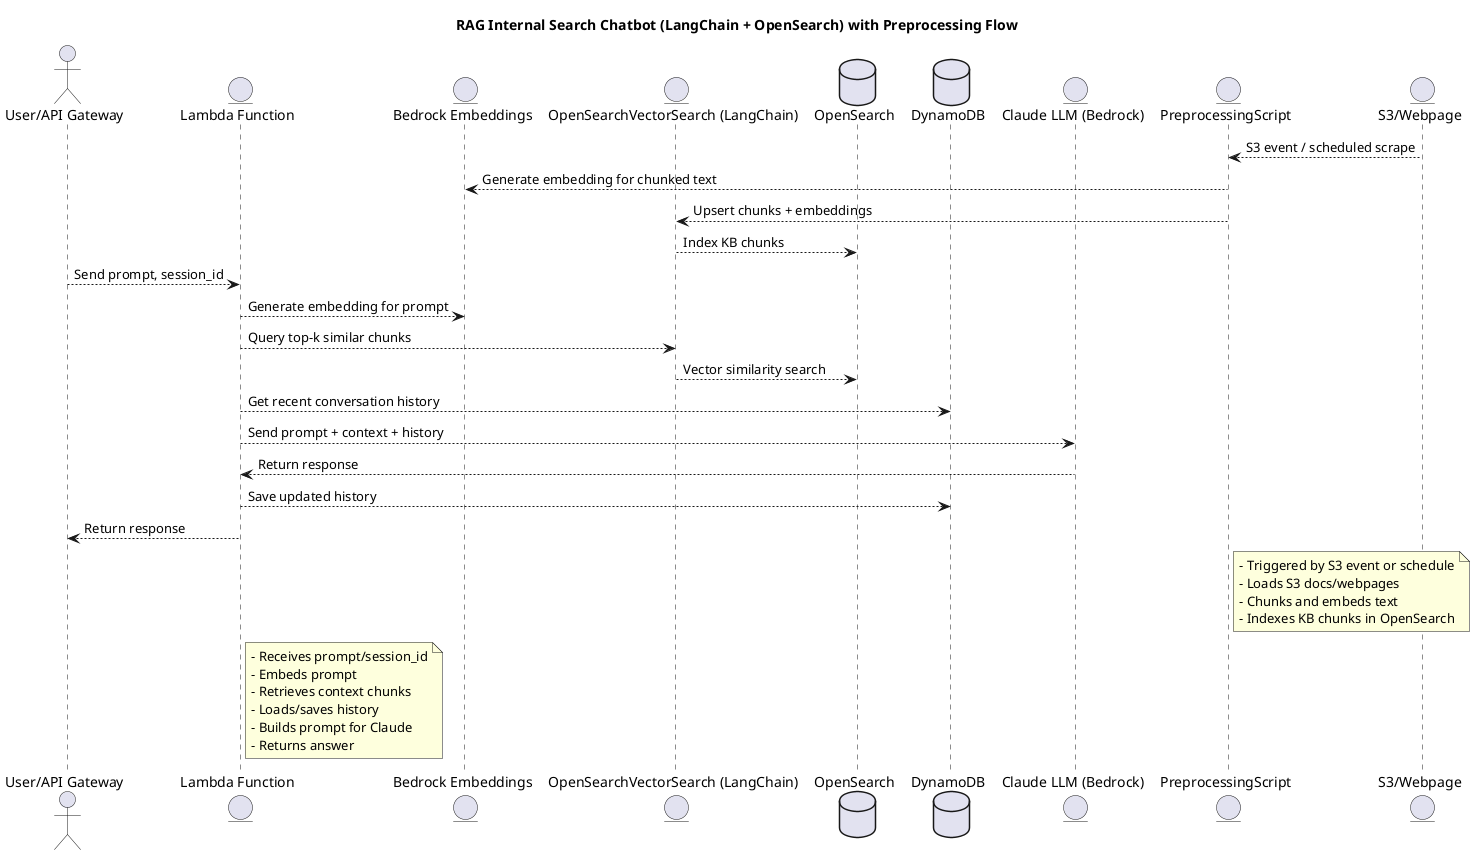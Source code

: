 @startuml InternalSearchChatbot
title RAG Internal Search Chatbot (LangChain + OpenSearch) with Preprocessing Flow

actor "User/API Gateway" as User
entity "Lambda Function" as Lambda
entity "Bedrock Embeddings" as BedrockEmbed
entity "OpenSearchVectorSearch (LangChain)" as VectorSearch
database "OpenSearch" as OS
database "DynamoDB" as Dynamo
entity "Claude LLM (Bedrock)" as Claude
entity "PreprocessingScript" as Preprocess
entity "S3/Webpage" as Source

'--- Preprocessing Flow ---
Source --> Preprocess : S3 event / scheduled scrape
Preprocess --> BedrockEmbed : Generate embedding for chunked text
Preprocess --> VectorSearch : Upsert chunks + embeddings
VectorSearch --> OS : Index KB chunks

'--- Chatbot Flow ---
User --> Lambda : Send prompt, session_id
Lambda --> BedrockEmbed : Generate embedding for prompt
Lambda --> VectorSearch : Query top-k similar chunks
VectorSearch --> OS : Vector similarity search
Lambda --> Dynamo : Get recent conversation history
Lambda --> Claude : Send prompt + context + history
Claude --> Lambda : Return response
Lambda --> Dynamo : Save updated history
Lambda --> User : Return response

note right of Preprocess
- Triggered by S3 event or schedule
- Loads S3 docs/webpages
- Chunks and embeds text
- Indexes KB chunks in OpenSearch
end note

note right of Lambda
- Receives prompt/session_id
- Embeds prompt
- Retrieves context chunks
- Loads/saves history
- Builds prompt for Claude
- Returns answer
end note

@enduml